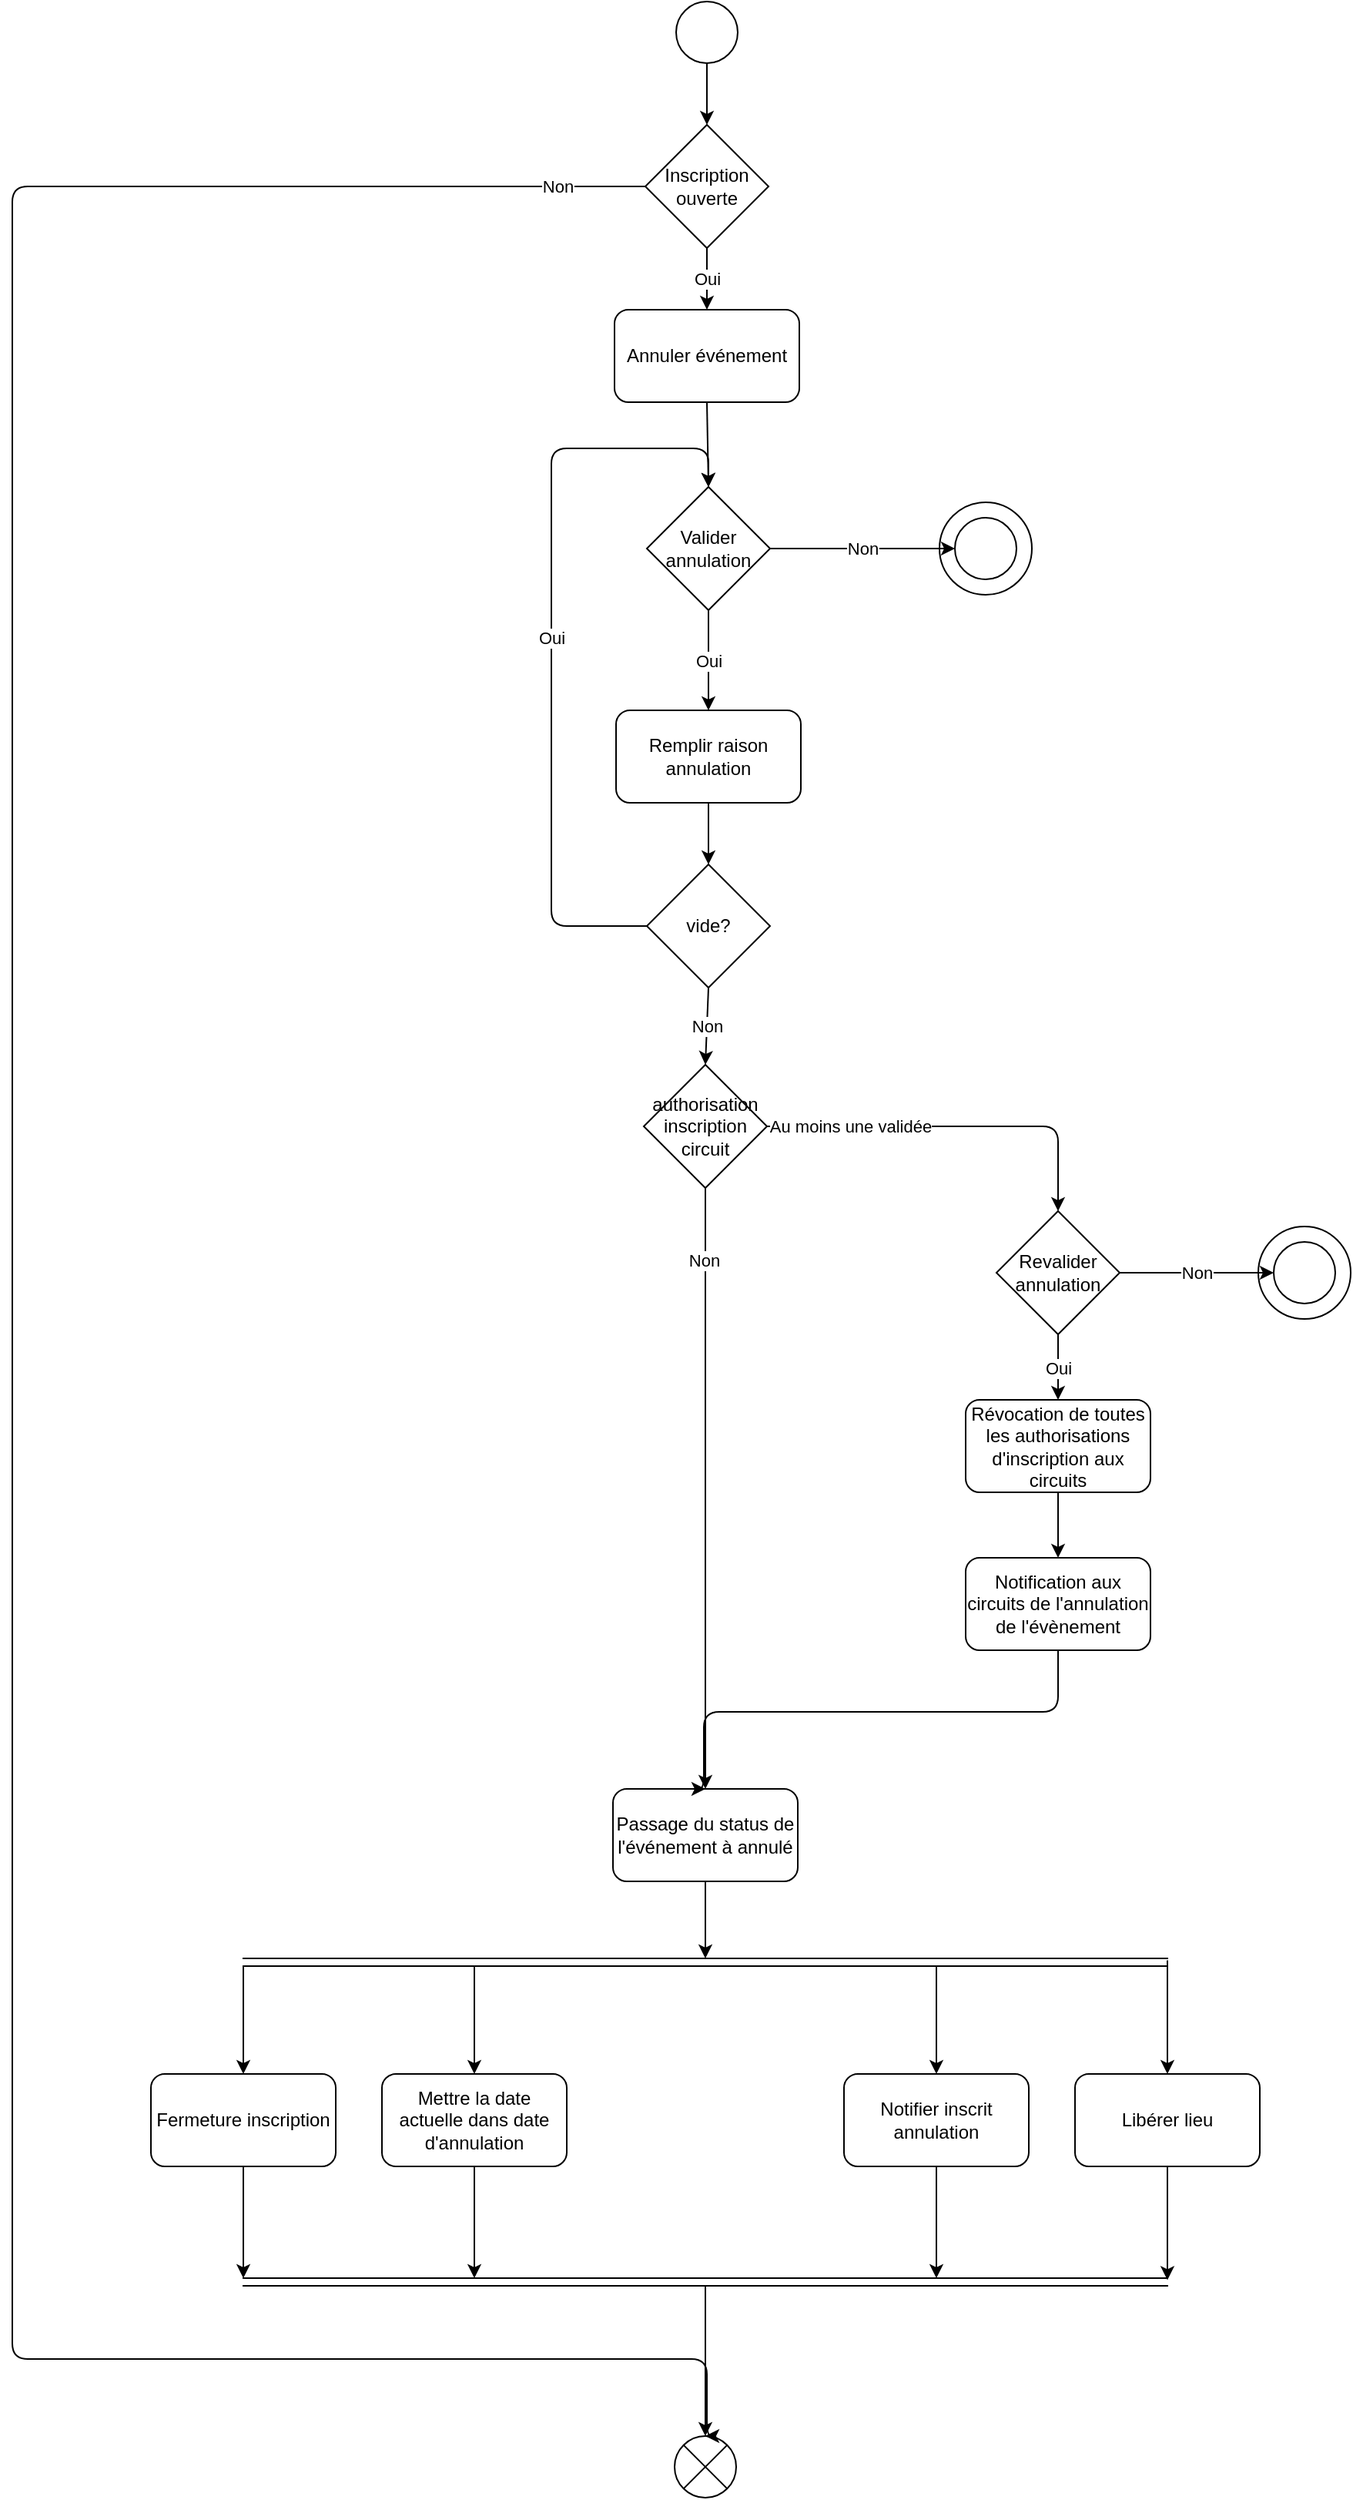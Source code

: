 <mxfile>
    <diagram id="JsGvncELtKy_n5FyFlGK" name="Page-1">
        <mxGraphModel dx="-2275" dy="1662" grid="1" gridSize="10" guides="1" tooltips="1" connect="1" arrows="1" fold="1" page="1" pageScale="1" pageWidth="1100" pageHeight="850" background="none" math="0" shadow="0">
            <root>
                <mxCell id="0"/>
                <mxCell id="1" parent="0"/>
                <mxCell id="2" value="" style="ellipse;whiteSpace=wrap;html=1;aspect=fixed;" parent="1" vertex="1">
                    <mxGeometry x="4269" y="495" width="60" height="60" as="geometry"/>
                </mxCell>
                <mxCell id="4" value="" style="ellipse;whiteSpace=wrap;html=1;aspect=fixed;" parent="1" vertex="1">
                    <mxGeometry x="4062" y="25" width="60" height="60" as="geometry"/>
                </mxCell>
                <mxCell id="5" style="edgeStyle=none;html=1;exitX=0.5;exitY=1;exitDx=0;exitDy=0;entryX=0.5;entryY=0;entryDx=0;entryDy=0;endArrow=classic;endFill=1;" parent="1" source="6" target="9" edge="1">
                    <mxGeometry relative="1" as="geometry"/>
                </mxCell>
                <mxCell id="6" value="Annuler événement" style="rounded=1;whiteSpace=wrap;html=1;" parent="1" vertex="1">
                    <mxGeometry x="3851" y="-100" width="120" height="60" as="geometry"/>
                </mxCell>
                <mxCell id="7" value="Non" style="edgeStyle=none;html=1;exitX=1;exitY=0.5;exitDx=0;exitDy=0;entryX=0;entryY=0.5;entryDx=0;entryDy=0;endArrow=classic;endFill=1;" parent="1" source="9" target="10" edge="1">
                    <mxGeometry relative="1" as="geometry"/>
                </mxCell>
                <mxCell id="8" value="Oui" style="edgeStyle=none;html=1;exitX=0.5;exitY=1;exitDx=0;exitDy=0;endArrow=classic;endFill=1;entryX=0.5;entryY=0;entryDx=0;entryDy=0;" parent="1" source="9" target="68" edge="1">
                    <mxGeometry relative="1" as="geometry">
                        <mxPoint x="3912" y="160" as="targetPoint"/>
                    </mxGeometry>
                </mxCell>
                <mxCell id="9" value="Valider annulation" style="rhombus;whiteSpace=wrap;html=1;" parent="1" vertex="1">
                    <mxGeometry x="3872" y="15" width="80" height="80" as="geometry"/>
                </mxCell>
                <mxCell id="10" value="" style="ellipse;whiteSpace=wrap;html=1;aspect=fixed;" parent="1" vertex="1">
                    <mxGeometry x="4072" y="35" width="40" height="40" as="geometry"/>
                </mxCell>
                <mxCell id="11" style="edgeStyle=none;html=1;exitX=0.5;exitY=1;exitDx=0;exitDy=0;endArrow=classic;endFill=1;entryX=0.75;entryY=0;entryDx=0;entryDy=0;" parent="1" source="13" target="35" edge="1">
                    <mxGeometry relative="1" as="geometry">
                        <mxPoint x="3820.571" y="1175" as="targetPoint"/>
                    </mxGeometry>
                </mxCell>
                <mxCell id="12" style="edgeStyle=none;html=1;endArrow=classic;endFill=1;entryX=0.5;entryY=0;entryDx=0;entryDy=0;exitX=0.75;exitY=1;exitDx=0;exitDy=0;" parent="1" source="34" target="13" edge="1">
                    <mxGeometry relative="1" as="geometry">
                        <mxPoint x="3851" y="1015" as="targetPoint"/>
                        <mxPoint x="3821" y="985" as="sourcePoint"/>
                    </mxGeometry>
                </mxCell>
                <mxCell id="13" value="Notifier inscrit annulation" style="rounded=1;whiteSpace=wrap;html=1;" parent="1" vertex="1">
                    <mxGeometry x="4000" y="1045" width="120" height="60" as="geometry"/>
                </mxCell>
                <mxCell id="14" style="edgeStyle=none;html=1;exitX=0.5;exitY=1;exitDx=0;exitDy=0;endArrow=classic;endFill=1;entryX=1;entryY=0.25;entryDx=0;entryDy=0;" parent="1" source="16" target="35" edge="1">
                    <mxGeometry relative="1" as="geometry">
                        <mxPoint x="4001" y="1175" as="targetPoint"/>
                    </mxGeometry>
                </mxCell>
                <mxCell id="15" style="edgeStyle=none;html=1;endArrow=classic;endFill=1;entryX=0.5;entryY=0;entryDx=0;entryDy=0;exitX=1;exitY=0.25;exitDx=0;exitDy=0;" parent="1" source="34" target="16" edge="1">
                    <mxGeometry relative="1" as="geometry">
                        <mxPoint x="4021" y="1025" as="targetPoint"/>
                        <mxPoint x="4001" y="985" as="sourcePoint"/>
                    </mxGeometry>
                </mxCell>
                <mxCell id="16" value="Libérer lieu" style="rounded=1;whiteSpace=wrap;html=1;" parent="1" vertex="1">
                    <mxGeometry x="4150" y="1045" width="120" height="60" as="geometry"/>
                </mxCell>
                <mxCell id="64" style="edgeStyle=none;html=1;exitX=0.5;exitY=1;exitDx=0;exitDy=0;entryX=0.5;entryY=0;entryDx=0;entryDy=0;" edge="1" parent="1" source="19" target="34">
                    <mxGeometry relative="1" as="geometry"/>
                </mxCell>
                <mxCell id="19" value="Passage du status de l'événement à annulé" style="rounded=1;whiteSpace=wrap;html=1;" parent="1" vertex="1">
                    <mxGeometry x="3850" y="860" width="120" height="60" as="geometry"/>
                </mxCell>
                <mxCell id="20" value="" style="shape=sumEllipse;perimeter=ellipsePerimeter;whiteSpace=wrap;html=1;backgroundOutline=1;" parent="1" vertex="1">
                    <mxGeometry x="3890" y="1280" width="40" height="40" as="geometry"/>
                </mxCell>
                <mxCell id="21" style="edgeStyle=orthogonalEdgeStyle;html=1;exitX=0.5;exitY=1;exitDx=0;exitDy=0;endArrow=classic;endFill=1;entryX=0.5;entryY=0;entryDx=0;entryDy=0;" parent="1" source="38" target="19" edge="1">
                    <mxGeometry relative="1" as="geometry">
                        <mxPoint x="3909" y="860" as="targetPoint"/>
                        <Array as="points">
                            <mxPoint x="4139" y="810"/>
                            <mxPoint x="3909" y="810"/>
                            <mxPoint x="3909" y="860"/>
                        </Array>
                    </mxGeometry>
                </mxCell>
                <mxCell id="39" style="edgeStyle=orthogonalEdgeStyle;html=1;exitX=0.5;exitY=1;exitDx=0;exitDy=0;entryX=0.5;entryY=0;entryDx=0;entryDy=0;" parent="1" source="22" target="38" edge="1">
                    <mxGeometry relative="1" as="geometry"/>
                </mxCell>
                <mxCell id="22" value="Révocation de toutes les authorisations d'inscription aux circuits" style="rounded=1;whiteSpace=wrap;html=1;strokeColor=default;" parent="1" vertex="1">
                    <mxGeometry x="4079" y="607.5" width="120" height="60" as="geometry"/>
                </mxCell>
                <mxCell id="23" value="Non" style="edgeStyle=none;html=1;exitX=0.5;exitY=1;exitDx=0;exitDy=0;endArrow=classic;endFill=1;entryX=0.5;entryY=0;entryDx=0;entryDy=0;" parent="1" source="25" target="19" edge="1">
                    <mxGeometry x="-0.766" y="-1" relative="1" as="geometry">
                        <mxPoint x="3910" y="870" as="targetPoint"/>
                        <mxPoint y="1" as="offset"/>
                    </mxGeometry>
                </mxCell>
                <mxCell id="24" value="Au moins une validée" style="edgeStyle=orthogonalEdgeStyle;html=1;exitX=1;exitY=0.5;exitDx=0;exitDy=0;entryX=0.5;entryY=0;entryDx=0;entryDy=0;endArrow=classic;endFill=1;" parent="1" source="25" target="28" edge="1">
                    <mxGeometry x="-0.562" relative="1" as="geometry">
                        <mxPoint as="offset"/>
                    </mxGeometry>
                </mxCell>
                <mxCell id="25" value="authorisation inscription circuit" style="rhombus;whiteSpace=wrap;html=1;strokeColor=default;" parent="1" vertex="1">
                    <mxGeometry x="3870" y="390" width="80" height="80" as="geometry"/>
                </mxCell>
                <mxCell id="26" value="Oui" style="edgeStyle=none;html=1;exitX=0.5;exitY=1;exitDx=0;exitDy=0;entryX=0.5;entryY=0;entryDx=0;entryDy=0;endArrow=classic;endFill=1;" parent="1" source="28" target="22" edge="1">
                    <mxGeometry relative="1" as="geometry"/>
                </mxCell>
                <mxCell id="27" value="Non" style="edgeStyle=none;html=1;exitX=1;exitY=0.5;exitDx=0;exitDy=0;endArrow=classic;endFill=1;entryX=0;entryY=0.5;entryDx=0;entryDy=0;" parent="1" source="28" target="33" edge="1">
                    <mxGeometry relative="1" as="geometry">
                        <mxPoint x="4279" y="525.286" as="targetPoint"/>
                    </mxGeometry>
                </mxCell>
                <mxCell id="28" value="Revalider annulation" style="rhombus;whiteSpace=wrap;html=1;strokeColor=default;" parent="1" vertex="1">
                    <mxGeometry x="4099" y="485" width="80" height="80" as="geometry"/>
                </mxCell>
                <mxCell id="33" value="" style="ellipse;whiteSpace=wrap;html=1;aspect=fixed;" parent="1" vertex="1">
                    <mxGeometry x="4279" y="505" width="40" height="40" as="geometry"/>
                </mxCell>
                <mxCell id="43" style="edgeStyle=orthogonalEdgeStyle;html=1;exitX=0;exitY=1;exitDx=0;exitDy=0;entryX=0.5;entryY=0;entryDx=0;entryDy=0;" parent="1" source="34" target="42" edge="1">
                    <mxGeometry relative="1" as="geometry"/>
                </mxCell>
                <mxCell id="66" style="edgeStyle=none;html=1;exitX=0.25;exitY=1;exitDx=0;exitDy=0;entryX=0.5;entryY=0;entryDx=0;entryDy=0;" edge="1" parent="1" source="34" target="65">
                    <mxGeometry relative="1" as="geometry"/>
                </mxCell>
                <mxCell id="34" value="" style="shape=partialRectangle;whiteSpace=wrap;html=1;left=0;right=0;fillColor=none;strokeColor=default;" parent="1" vertex="1">
                    <mxGeometry x="3610" y="970" width="600" height="5" as="geometry"/>
                </mxCell>
                <mxCell id="50" style="edgeStyle=orthogonalEdgeStyle;html=1;exitX=0.5;exitY=1;exitDx=0;exitDy=0;entryX=0.5;entryY=0;entryDx=0;entryDy=0;" parent="1" source="35" target="20" edge="1">
                    <mxGeometry relative="1" as="geometry">
                        <mxPoint x="3911" y="1260" as="targetPoint"/>
                    </mxGeometry>
                </mxCell>
                <mxCell id="35" value="" style="shape=partialRectangle;whiteSpace=wrap;html=1;left=0;right=0;fillColor=none;strokeColor=default;" parent="1" vertex="1">
                    <mxGeometry x="3610" y="1177.5" width="600" height="5" as="geometry"/>
                </mxCell>
                <mxCell id="37" style="edgeStyle=none;html=1;exitX=0.5;exitY=1;exitDx=0;exitDy=0;entryX=0.5;entryY=0;entryDx=0;entryDy=0;" parent="1" source="36" target="54" edge="1">
                    <mxGeometry relative="1" as="geometry">
                        <mxPoint x="3911" y="-220" as="targetPoint"/>
                    </mxGeometry>
                </mxCell>
                <mxCell id="36" value="" style="ellipse;whiteSpace=wrap;html=1;aspect=fixed;" parent="1" vertex="1">
                    <mxGeometry x="3891" y="-300" width="40" height="40" as="geometry"/>
                </mxCell>
                <mxCell id="38" value="Notification aux circuits de l'annulation de l'évènement" style="rounded=1;whiteSpace=wrap;html=1;strokeColor=default;" parent="1" vertex="1">
                    <mxGeometry x="4079" y="710" width="120" height="60" as="geometry"/>
                </mxCell>
                <mxCell id="44" style="edgeStyle=orthogonalEdgeStyle;html=1;exitX=0.5;exitY=1;exitDx=0;exitDy=0;entryX=0;entryY=0;entryDx=0;entryDy=0;" parent="1" source="42" target="35" edge="1">
                    <mxGeometry relative="1" as="geometry"/>
                </mxCell>
                <mxCell id="42" value="Fermeture inscription" style="rounded=1;whiteSpace=wrap;html=1;" parent="1" vertex="1">
                    <mxGeometry x="3550" y="1045" width="120" height="60" as="geometry"/>
                </mxCell>
                <mxCell id="55" value="Oui" style="edgeStyle=orthogonalEdgeStyle;html=1;exitX=0.5;exitY=1;exitDx=0;exitDy=0;entryX=0.5;entryY=0;entryDx=0;entryDy=0;" parent="1" source="54" target="6" edge="1">
                    <mxGeometry relative="1" as="geometry"/>
                </mxCell>
                <mxCell id="56" value="Non" style="edgeStyle=orthogonalEdgeStyle;html=1;exitX=0;exitY=0.5;exitDx=0;exitDy=0;entryX=0.5;entryY=0;entryDx=0;entryDy=0;" parent="1" source="54" target="20" edge="1">
                    <mxGeometry x="-0.95" relative="1" as="geometry">
                        <Array as="points">
                            <mxPoint x="3460" y="-180"/>
                            <mxPoint x="3460" y="1230"/>
                            <mxPoint x="3911" y="1230"/>
                            <mxPoint x="3911" y="1280"/>
                        </Array>
                        <mxPoint x="1" as="offset"/>
                        <mxPoint x="3911" y="1280" as="targetPoint"/>
                    </mxGeometry>
                </mxCell>
                <mxCell id="54" value="Inscription ouverte" style="rhombus;whiteSpace=wrap;html=1;" parent="1" vertex="1">
                    <mxGeometry x="3871" y="-220" width="80" height="80" as="geometry"/>
                </mxCell>
                <mxCell id="67" style="edgeStyle=none;html=1;exitX=0.5;exitY=1;exitDx=0;exitDy=0;entryX=0.25;entryY=0;entryDx=0;entryDy=0;" edge="1" parent="1" source="65" target="35">
                    <mxGeometry relative="1" as="geometry"/>
                </mxCell>
                <mxCell id="65" value="Mettre la date actuelle dans date d'annulation" style="rounded=1;whiteSpace=wrap;html=1;" vertex="1" parent="1">
                    <mxGeometry x="3700" y="1045" width="120" height="60" as="geometry"/>
                </mxCell>
                <mxCell id="69" style="edgeStyle=none;html=1;exitX=0.5;exitY=1;exitDx=0;exitDy=0;entryX=0.5;entryY=0;entryDx=0;entryDy=0;" edge="1" parent="1" source="68" target="70">
                    <mxGeometry relative="1" as="geometry">
                        <mxPoint x="3911" y="290" as="targetPoint"/>
                    </mxGeometry>
                </mxCell>
                <mxCell id="68" value="Remplir raison annulation" style="rounded=1;whiteSpace=wrap;html=1;" vertex="1" parent="1">
                    <mxGeometry x="3852" y="160" width="120" height="60" as="geometry"/>
                </mxCell>
                <mxCell id="71" value="Non" style="edgeStyle=none;html=1;exitX=0.5;exitY=1;exitDx=0;exitDy=0;entryX=0.5;entryY=0;entryDx=0;entryDy=0;" edge="1" parent="1" source="70" target="25">
                    <mxGeometry relative="1" as="geometry"/>
                </mxCell>
                <mxCell id="72" value="Oui" style="edgeStyle=orthogonalEdgeStyle;html=1;exitX=0;exitY=0.5;exitDx=0;exitDy=0;entryX=0.5;entryY=0;entryDx=0;entryDy=0;" edge="1" parent="1" source="70" target="9">
                    <mxGeometry relative="1" as="geometry">
                        <Array as="points">
                            <mxPoint x="3810" y="300"/>
                            <mxPoint x="3810" y="-10"/>
                            <mxPoint x="3912" y="-10"/>
                        </Array>
                    </mxGeometry>
                </mxCell>
                <mxCell id="70" value="vide?" style="rhombus;whiteSpace=wrap;html=1;" vertex="1" parent="1">
                    <mxGeometry x="3872" y="260" width="80" height="80" as="geometry"/>
                </mxCell>
            </root>
        </mxGraphModel>
    </diagram>
</mxfile>